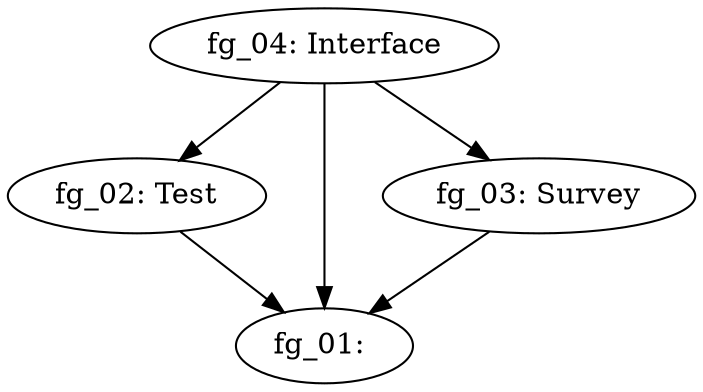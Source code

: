 digraph G { 
"fg_02: Test" -> "fg_01: "; 
"fg_03: Survey" -> "fg_01: "; 
"fg_04: Interface" -> "fg_03: Survey"; 
"fg_04: Interface" -> "fg_01: "; 
"fg_04: Interface" -> "fg_02: Test"; 
}
